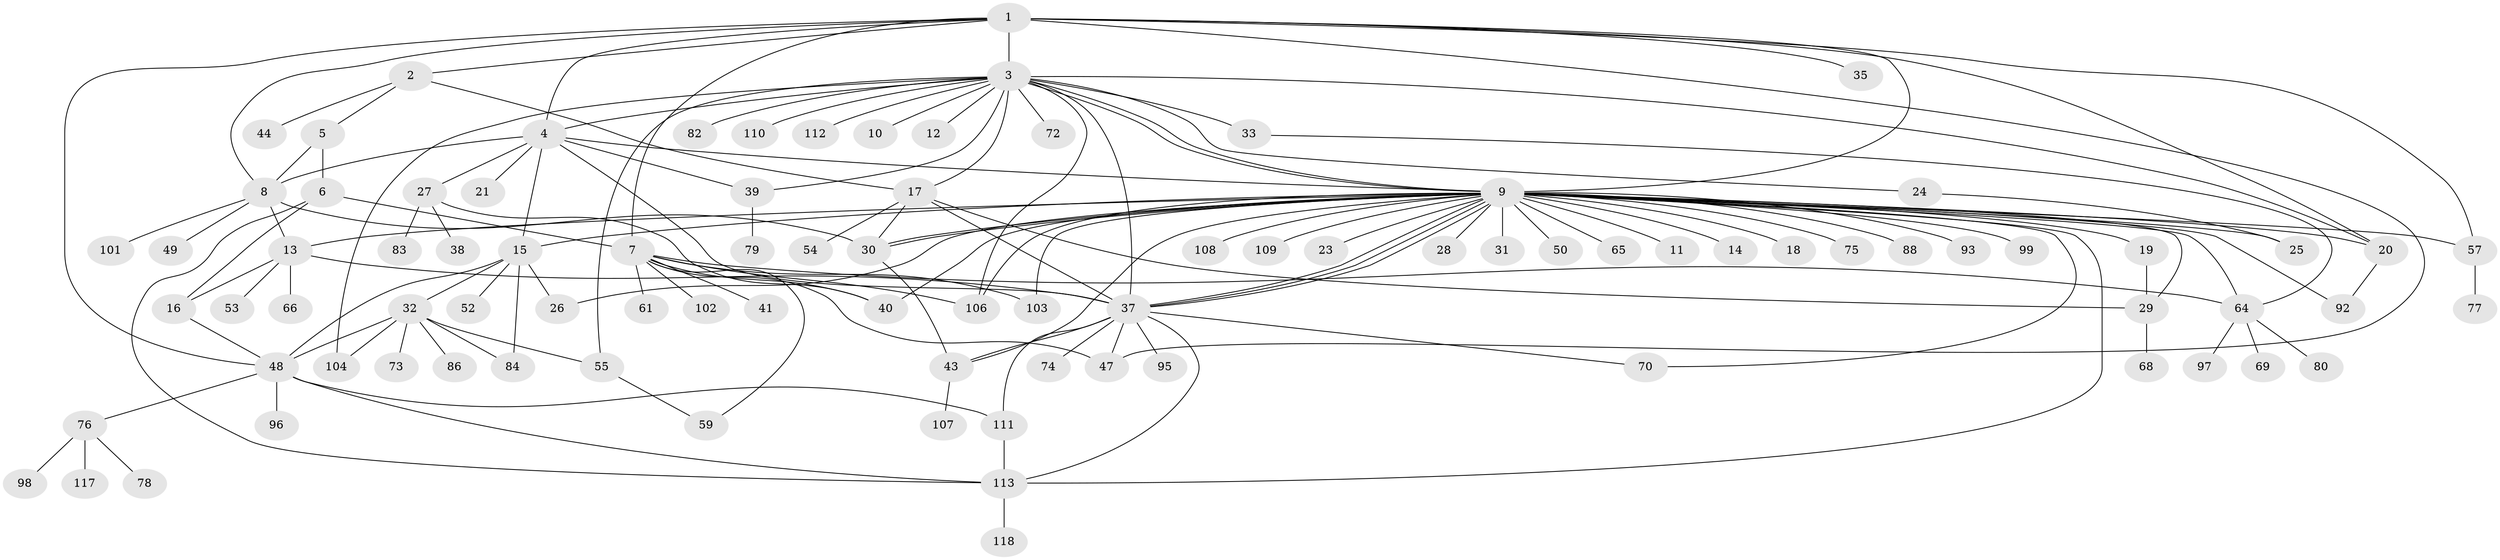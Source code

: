 // Generated by graph-tools (version 1.1) at 2025/51/02/27/25 19:51:55]
// undirected, 92 vertices, 144 edges
graph export_dot {
graph [start="1"]
  node [color=gray90,style=filled];
  1 [super="+42"];
  2 [super="+81"];
  3 [super="+115"];
  4 [super="+71"];
  5 [super="+114"];
  6 [super="+116"];
  7 [super="+34"];
  8 [super="+22"];
  9 [super="+62"];
  10;
  11;
  12;
  13 [super="+67"];
  14;
  15 [super="+100"];
  16;
  17 [super="+36"];
  18;
  19;
  20 [super="+85"];
  21;
  23;
  24;
  25 [super="+46"];
  26;
  27 [super="+45"];
  28;
  29 [super="+87"];
  30;
  31;
  32 [super="+56"];
  33 [super="+63"];
  35;
  37 [super="+90"];
  38;
  39;
  40;
  41 [super="+58"];
  43 [super="+51"];
  44;
  47;
  48 [super="+94"];
  49;
  50;
  52;
  53;
  54;
  55;
  57 [super="+60"];
  59;
  61;
  64 [super="+91"];
  65;
  66;
  68;
  69;
  70;
  72;
  73;
  74;
  75;
  76;
  77;
  78 [super="+89"];
  79;
  80;
  82;
  83;
  84 [super="+119"];
  86;
  88;
  92 [super="+105"];
  93;
  95;
  96;
  97;
  98;
  99;
  101;
  102;
  103;
  104;
  106;
  107;
  108;
  109;
  110;
  111;
  112;
  113;
  117;
  118;
  1 -- 2;
  1 -- 3;
  1 -- 4;
  1 -- 7;
  1 -- 9;
  1 -- 20;
  1 -- 35;
  1 -- 47;
  1 -- 48;
  1 -- 8;
  1 -- 57;
  2 -- 5;
  2 -- 17;
  2 -- 44;
  3 -- 4;
  3 -- 9;
  3 -- 9;
  3 -- 10;
  3 -- 12;
  3 -- 17;
  3 -- 20;
  3 -- 24;
  3 -- 33 [weight=2];
  3 -- 39;
  3 -- 55;
  3 -- 72;
  3 -- 82;
  3 -- 106;
  3 -- 110;
  3 -- 112;
  3 -- 104;
  3 -- 37;
  4 -- 8;
  4 -- 9;
  4 -- 15;
  4 -- 21;
  4 -- 27;
  4 -- 37;
  4 -- 39;
  5 -- 6;
  5 -- 8;
  6 -- 7;
  6 -- 16;
  6 -- 113;
  7 -- 40;
  7 -- 41;
  7 -- 47;
  7 -- 59;
  7 -- 61;
  7 -- 102;
  7 -- 103;
  7 -- 106;
  7 -- 64;
  8 -- 49;
  8 -- 101;
  8 -- 13;
  8 -- 30;
  9 -- 11;
  9 -- 13;
  9 -- 14;
  9 -- 15 [weight=2];
  9 -- 18;
  9 -- 19;
  9 -- 20 [weight=2];
  9 -- 23;
  9 -- 25;
  9 -- 26;
  9 -- 28;
  9 -- 29;
  9 -- 30;
  9 -- 30;
  9 -- 31;
  9 -- 37;
  9 -- 37;
  9 -- 37;
  9 -- 40;
  9 -- 50;
  9 -- 57;
  9 -- 64;
  9 -- 65;
  9 -- 70;
  9 -- 75;
  9 -- 88;
  9 -- 93;
  9 -- 99;
  9 -- 103;
  9 -- 106;
  9 -- 108;
  9 -- 109;
  9 -- 113;
  9 -- 43;
  9 -- 92;
  13 -- 16;
  13 -- 37;
  13 -- 53;
  13 -- 66;
  15 -- 26;
  15 -- 32;
  15 -- 52;
  15 -- 48;
  15 -- 84;
  16 -- 48;
  17 -- 54;
  17 -- 37;
  17 -- 29;
  17 -- 30;
  19 -- 29;
  20 -- 92;
  24 -- 25;
  27 -- 38;
  27 -- 40;
  27 -- 83;
  29 -- 68;
  30 -- 43;
  32 -- 48;
  32 -- 55;
  32 -- 73;
  32 -- 104;
  32 -- 86;
  32 -- 84;
  33 -- 64;
  37 -- 43;
  37 -- 47;
  37 -- 70;
  37 -- 74;
  37 -- 95;
  37 -- 113;
  37 -- 111;
  39 -- 79;
  43 -- 107;
  48 -- 76;
  48 -- 96;
  48 -- 111;
  48 -- 113;
  55 -- 59;
  57 -- 77;
  64 -- 69;
  64 -- 80;
  64 -- 97;
  76 -- 78;
  76 -- 98;
  76 -- 117;
  111 -- 113;
  113 -- 118;
}
